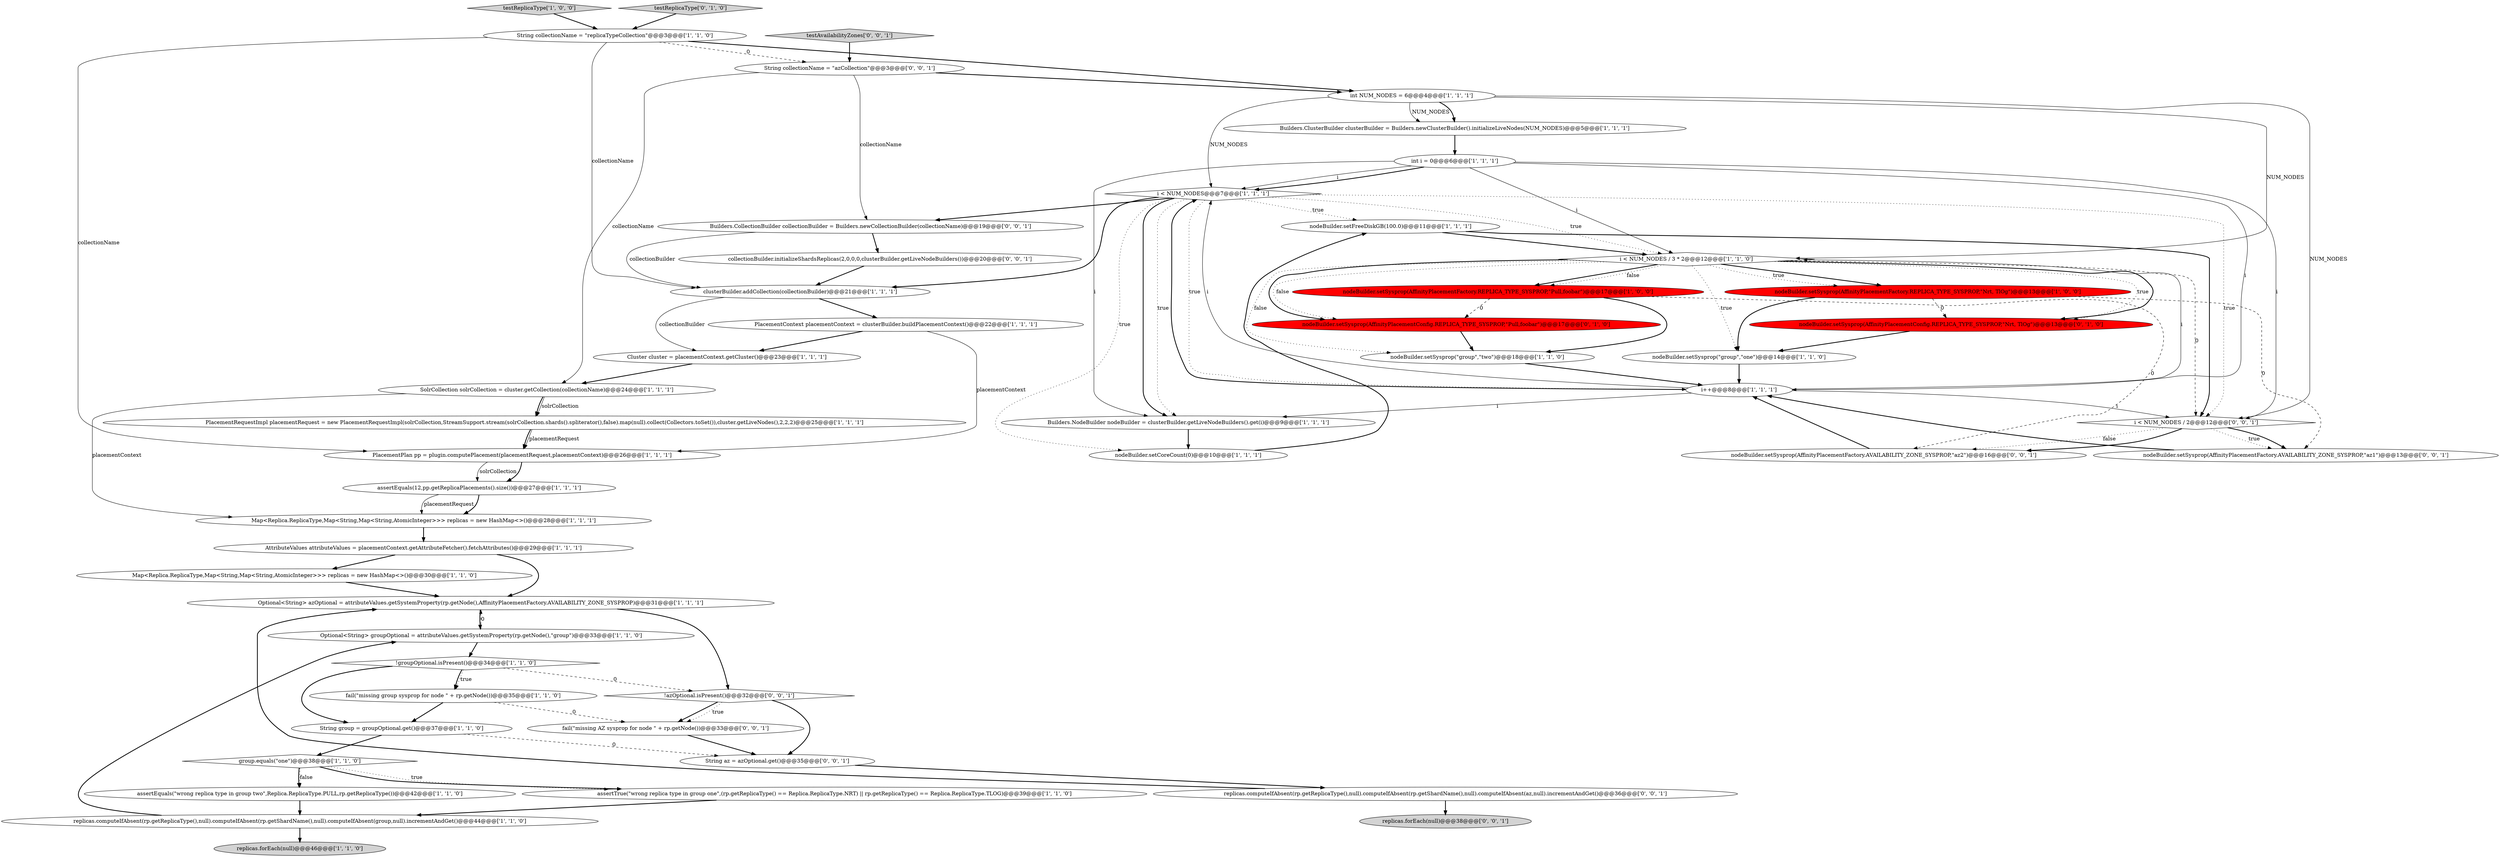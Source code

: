 digraph {
29 [style = filled, label = "int i = 0@@@6@@@['1', '1', '1']", fillcolor = white, shape = ellipse image = "AAA0AAABBB1BBB"];
6 [style = filled, label = "nodeBuilder.setFreeDiskGB(100.0)@@@11@@@['1', '1', '1']", fillcolor = white, shape = ellipse image = "AAA0AAABBB1BBB"];
9 [style = filled, label = "int NUM_NODES = 6@@@4@@@['1', '1', '1']", fillcolor = white, shape = ellipse image = "AAA0AAABBB1BBB"];
27 [style = filled, label = "testReplicaType['1', '0', '0']", fillcolor = lightgray, shape = diamond image = "AAA0AAABBB1BBB"];
25 [style = filled, label = "PlacementPlan pp = plugin.computePlacement(placementRequest,placementContext)@@@26@@@['1', '1', '1']", fillcolor = white, shape = ellipse image = "AAA0AAABBB1BBB"];
13 [style = filled, label = "i < NUM_NODES@@@7@@@['1', '1', '1']", fillcolor = white, shape = diamond image = "AAA0AAABBB1BBB"];
26 [style = filled, label = "Optional<String> azOptional = attributeValues.getSystemProperty(rp.getNode(),AffinityPlacementFactory.AVAILABILITY_ZONE_SYSPROP)@@@31@@@['1', '1', '1']", fillcolor = white, shape = ellipse image = "AAA0AAABBB1BBB"];
32 [style = filled, label = "replicas.forEach(null)@@@46@@@['1', '1', '0']", fillcolor = lightgray, shape = ellipse image = "AAA0AAABBB1BBB"];
36 [style = filled, label = "testReplicaType['0', '1', '0']", fillcolor = lightgray, shape = diamond image = "AAA0AAABBB2BBB"];
12 [style = filled, label = "clusterBuilder.addCollection(collectionBuilder)@@@21@@@['1', '1', '1']", fillcolor = white, shape = ellipse image = "AAA0AAABBB1BBB"];
28 [style = filled, label = "assertTrue(\"wrong replica type in group one\",(rp.getReplicaType() == Replica.ReplicaType.NRT) || rp.getReplicaType() == Replica.ReplicaType.TLOG)@@@39@@@['1', '1', '0']", fillcolor = white, shape = ellipse image = "AAA0AAABBB1BBB"];
19 [style = filled, label = "Builders.ClusterBuilder clusterBuilder = Builders.newClusterBuilder().initializeLiveNodes(NUM_NODES)@@@5@@@['1', '1', '1']", fillcolor = white, shape = ellipse image = "AAA0AAABBB1BBB"];
47 [style = filled, label = "nodeBuilder.setSysprop(AffinityPlacementFactory.AVAILABILITY_ZONE_SYSPROP,\"az2\")@@@16@@@['0', '0', '1']", fillcolor = white, shape = ellipse image = "AAA0AAABBB3BBB"];
22 [style = filled, label = "SolrCollection solrCollection = cluster.getCollection(collectionName)@@@24@@@['1', '1', '1']", fillcolor = white, shape = ellipse image = "AAA0AAABBB1BBB"];
5 [style = filled, label = "Map<Replica.ReplicaType,Map<String,Map<String,AtomicInteger>>> replicas = new HashMap<>()@@@28@@@['1', '1', '1']", fillcolor = white, shape = ellipse image = "AAA0AAABBB1BBB"];
38 [style = filled, label = "testAvailabilityZones['0', '0', '1']", fillcolor = lightgray, shape = diamond image = "AAA0AAABBB3BBB"];
14 [style = filled, label = "!groupOptional.isPresent()@@@34@@@['1', '1', '0']", fillcolor = white, shape = diamond image = "AAA0AAABBB1BBB"];
20 [style = filled, label = "PlacementContext placementContext = clusterBuilder.buildPlacementContext()@@@22@@@['1', '1', '1']", fillcolor = white, shape = ellipse image = "AAA0AAABBB1BBB"];
37 [style = filled, label = "nodeBuilder.setSysprop(AffinityPlacementConfig.REPLICA_TYPE_SYSPROP,\"Nrt, TlOg\")@@@13@@@['0', '1', '0']", fillcolor = red, shape = ellipse image = "AAA1AAABBB2BBB"];
1 [style = filled, label = "nodeBuilder.setSysprop(AffinityPlacementFactory.REPLICA_TYPE_SYSPROP,\"Nrt, TlOg\")@@@13@@@['1', '0', '0']", fillcolor = red, shape = ellipse image = "AAA1AAABBB1BBB"];
10 [style = filled, label = "nodeBuilder.setCoreCount(0)@@@10@@@['1', '1', '1']", fillcolor = white, shape = ellipse image = "AAA0AAABBB1BBB"];
24 [style = filled, label = "group.equals(\"one\")@@@38@@@['1', '1', '0']", fillcolor = white, shape = diamond image = "AAA0AAABBB1BBB"];
0 [style = filled, label = "i < NUM_NODES / 3 * 2@@@12@@@['1', '1', '0']", fillcolor = white, shape = diamond image = "AAA0AAABBB1BBB"];
7 [style = filled, label = "assertEquals(\"wrong replica type in group two\",Replica.ReplicaType.PULL,rp.getReplicaType())@@@42@@@['1', '1', '0']", fillcolor = white, shape = ellipse image = "AAA0AAABBB1BBB"];
31 [style = filled, label = "String group = groupOptional.get()@@@37@@@['1', '1', '0']", fillcolor = white, shape = ellipse image = "AAA0AAABBB1BBB"];
45 [style = filled, label = "fail(\"missing AZ sysprop for node \" + rp.getNode())@@@33@@@['0', '0', '1']", fillcolor = white, shape = ellipse image = "AAA0AAABBB3BBB"];
33 [style = filled, label = "String collectionName = \"replicaTypeCollection\"@@@3@@@['1', '1', '0']", fillcolor = white, shape = ellipse image = "AAA0AAABBB1BBB"];
21 [style = filled, label = "Cluster cluster = placementContext.getCluster()@@@23@@@['1', '1', '1']", fillcolor = white, shape = ellipse image = "AAA0AAABBB1BBB"];
43 [style = filled, label = "Builders.CollectionBuilder collectionBuilder = Builders.newCollectionBuilder(collectionName)@@@19@@@['0', '0', '1']", fillcolor = white, shape = ellipse image = "AAA0AAABBB3BBB"];
8 [style = filled, label = "Builders.NodeBuilder nodeBuilder = clusterBuilder.getLiveNodeBuilders().get(i)@@@9@@@['1', '1', '1']", fillcolor = white, shape = ellipse image = "AAA0AAABBB1BBB"];
16 [style = filled, label = "replicas.computeIfAbsent(rp.getReplicaType(),null).computeIfAbsent(rp.getShardName(),null).computeIfAbsent(group,null).incrementAndGet()@@@44@@@['1', '1', '0']", fillcolor = white, shape = ellipse image = "AAA0AAABBB1BBB"];
39 [style = filled, label = "String collectionName = \"azCollection\"@@@3@@@['0', '0', '1']", fillcolor = white, shape = ellipse image = "AAA0AAABBB3BBB"];
17 [style = filled, label = "i++@@@8@@@['1', '1', '1']", fillcolor = white, shape = ellipse image = "AAA0AAABBB1BBB"];
42 [style = filled, label = "nodeBuilder.setSysprop(AffinityPlacementFactory.AVAILABILITY_ZONE_SYSPROP,\"az1\")@@@13@@@['0', '0', '1']", fillcolor = white, shape = ellipse image = "AAA0AAABBB3BBB"];
15 [style = filled, label = "Optional<String> groupOptional = attributeValues.getSystemProperty(rp.getNode(),\"group\")@@@33@@@['1', '1', '0']", fillcolor = white, shape = ellipse image = "AAA0AAABBB1BBB"];
48 [style = filled, label = "String az = azOptional.get()@@@35@@@['0', '0', '1']", fillcolor = white, shape = ellipse image = "AAA0AAABBB3BBB"];
30 [style = filled, label = "nodeBuilder.setSysprop(AffinityPlacementFactory.REPLICA_TYPE_SYSPROP,\"Pull,foobar\")@@@17@@@['1', '0', '0']", fillcolor = red, shape = ellipse image = "AAA1AAABBB1BBB"];
3 [style = filled, label = "fail(\"missing group sysprop for node \" + rp.getNode())@@@35@@@['1', '1', '0']", fillcolor = white, shape = ellipse image = "AAA0AAABBB1BBB"];
23 [style = filled, label = "assertEquals(12,pp.getReplicaPlacements().size())@@@27@@@['1', '1', '1']", fillcolor = white, shape = ellipse image = "AAA0AAABBB1BBB"];
46 [style = filled, label = "replicas.computeIfAbsent(rp.getReplicaType(),null).computeIfAbsent(rp.getShardName(),null).computeIfAbsent(az,null).incrementAndGet()@@@36@@@['0', '0', '1']", fillcolor = white, shape = ellipse image = "AAA0AAABBB3BBB"];
2 [style = filled, label = "PlacementRequestImpl placementRequest = new PlacementRequestImpl(solrCollection,StreamSupport.stream(solrCollection.shards().spliterator(),false).map(null).collect(Collectors.toSet()),cluster.getLiveNodes(),2,2,2)@@@25@@@['1', '1', '1']", fillcolor = white, shape = ellipse image = "AAA0AAABBB1BBB"];
11 [style = filled, label = "nodeBuilder.setSysprop(\"group\",\"one\")@@@14@@@['1', '1', '0']", fillcolor = white, shape = ellipse image = "AAA0AAABBB1BBB"];
41 [style = filled, label = "replicas.forEach(null)@@@38@@@['0', '0', '1']", fillcolor = lightgray, shape = ellipse image = "AAA0AAABBB3BBB"];
44 [style = filled, label = "i < NUM_NODES / 2@@@12@@@['0', '0', '1']", fillcolor = white, shape = diamond image = "AAA0AAABBB3BBB"];
49 [style = filled, label = "collectionBuilder.initializeShardsReplicas(2,0,0,0,clusterBuilder.getLiveNodeBuilders())@@@20@@@['0', '0', '1']", fillcolor = white, shape = ellipse image = "AAA0AAABBB3BBB"];
34 [style = filled, label = "nodeBuilder.setSysprop(\"group\",\"two\")@@@18@@@['1', '1', '0']", fillcolor = white, shape = ellipse image = "AAA0AAABBB1BBB"];
35 [style = filled, label = "nodeBuilder.setSysprop(AffinityPlacementConfig.REPLICA_TYPE_SYSPROP,\"Pull,foobar\")@@@17@@@['0', '1', '0']", fillcolor = red, shape = ellipse image = "AAA1AAABBB2BBB"];
40 [style = filled, label = "!azOptional.isPresent()@@@32@@@['0', '0', '1']", fillcolor = white, shape = diamond image = "AAA0AAABBB3BBB"];
18 [style = filled, label = "Map<Replica.ReplicaType,Map<String,Map<String,AtomicInteger>>> replicas = new HashMap<>()@@@30@@@['1', '1', '0']", fillcolor = white, shape = ellipse image = "AAA0AAABBB1BBB"];
4 [style = filled, label = "AttributeValues attributeValues = placementContext.getAttributeFetcher().fetchAttributes()@@@29@@@['1', '1', '1']", fillcolor = white, shape = ellipse image = "AAA0AAABBB1BBB"];
1->42 [style = dashed, label="0"];
14->3 [style = bold, label=""];
8->10 [style = bold, label=""];
0->30 [style = bold, label=""];
43->12 [style = solid, label="collectionBuilder"];
37->11 [style = bold, label=""];
39->9 [style = bold, label=""];
0->44 [style = dashed, label="0"];
30->35 [style = dashed, label="0"];
9->13 [style = solid, label="NUM_NODES"];
29->0 [style = solid, label="i"];
26->40 [style = bold, label=""];
31->48 [style = dashed, label="0"];
17->8 [style = solid, label="i"];
13->10 [style = dotted, label="true"];
36->33 [style = bold, label=""];
45->48 [style = bold, label=""];
38->39 [style = bold, label=""];
0->30 [style = dotted, label="false"];
34->17 [style = bold, label=""];
7->16 [style = bold, label=""];
26->15 [style = bold, label=""];
29->17 [style = solid, label="i"];
23->5 [style = solid, label="placementRequest"];
29->13 [style = solid, label="i"];
14->3 [style = dotted, label="true"];
27->33 [style = bold, label=""];
2->25 [style = bold, label=""];
44->47 [style = bold, label=""];
0->11 [style = dotted, label="true"];
0->35 [style = dotted, label="false"];
13->44 [style = dotted, label="true"];
9->0 [style = solid, label="NUM_NODES"];
13->6 [style = dotted, label="true"];
24->28 [style = bold, label=""];
13->17 [style = dotted, label="true"];
49->12 [style = bold, label=""];
22->2 [style = solid, label="solrCollection"];
4->18 [style = bold, label=""];
30->34 [style = bold, label=""];
16->32 [style = bold, label=""];
29->8 [style = solid, label="i"];
46->41 [style = bold, label=""];
39->43 [style = solid, label="collectionName"];
1->11 [style = bold, label=""];
2->25 [style = solid, label="placementRequest"];
13->12 [style = bold, label=""];
44->42 [style = dotted, label="true"];
21->22 [style = bold, label=""];
13->0 [style = dotted, label="true"];
13->43 [style = bold, label=""];
0->37 [style = dotted, label="true"];
39->22 [style = solid, label="collectionName"];
15->26 [style = dashed, label="0"];
11->17 [style = bold, label=""];
35->34 [style = bold, label=""];
24->7 [style = bold, label=""];
14->40 [style = dashed, label="0"];
20->25 [style = solid, label="placementContext"];
1->37 [style = dashed, label="0"];
44->42 [style = bold, label=""];
17->0 [style = solid, label="i"];
22->2 [style = bold, label=""];
23->5 [style = bold, label=""];
15->14 [style = bold, label=""];
19->29 [style = bold, label=""];
31->24 [style = bold, label=""];
33->39 [style = dashed, label="0"];
18->26 [style = bold, label=""];
12->20 [style = bold, label=""];
17->44 [style = solid, label="i"];
22->5 [style = solid, label="placementContext"];
9->19 [style = solid, label="NUM_NODES"];
6->44 [style = bold, label=""];
10->6 [style = bold, label=""];
30->47 [style = dashed, label="0"];
48->46 [style = bold, label=""];
17->13 [style = solid, label="i"];
13->8 [style = dotted, label="true"];
0->1 [style = bold, label=""];
0->34 [style = dotted, label="false"];
3->45 [style = dashed, label="0"];
5->4 [style = bold, label=""];
25->23 [style = solid, label="solrCollection"];
14->31 [style = bold, label=""];
9->19 [style = bold, label=""];
29->44 [style = solid, label="i"];
12->21 [style = solid, label="collectionBuilder"];
17->13 [style = bold, label=""];
33->12 [style = solid, label="collectionName"];
0->1 [style = dotted, label="true"];
16->15 [style = bold, label=""];
0->37 [style = bold, label=""];
40->48 [style = bold, label=""];
25->23 [style = bold, label=""];
3->31 [style = bold, label=""];
42->17 [style = bold, label=""];
4->26 [style = bold, label=""];
6->0 [style = bold, label=""];
24->7 [style = dotted, label="false"];
9->44 [style = solid, label="NUM_NODES"];
33->9 [style = bold, label=""];
24->28 [style = dotted, label="true"];
28->16 [style = bold, label=""];
20->21 [style = bold, label=""];
33->25 [style = solid, label="collectionName"];
46->26 [style = bold, label=""];
44->47 [style = dotted, label="false"];
0->35 [style = bold, label=""];
43->49 [style = bold, label=""];
40->45 [style = bold, label=""];
47->17 [style = bold, label=""];
13->8 [style = bold, label=""];
40->45 [style = dotted, label="true"];
29->13 [style = bold, label=""];
}
